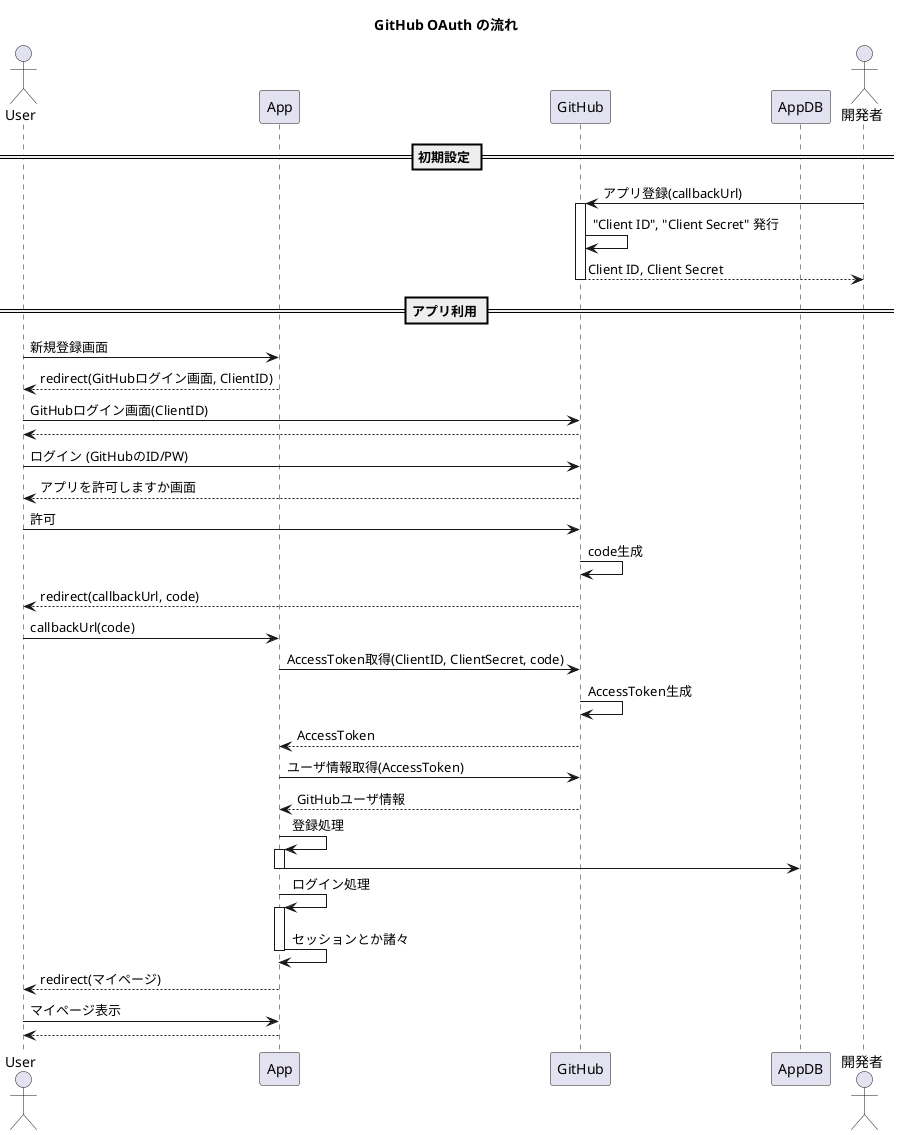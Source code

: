 @startuml
title GitHub OAuth の流れ

actor User
participant App
participant GitHub
participant AppDB
actor 開発者

== 初期設定 ==

開発者 -> GitHub: アプリ登録(callbackUrl)
activate GitHub
  GitHub -> GitHub: "Client ID", "Client Secret" 発行
  開発者 <-- GitHub: Client ID, Client Secret
deactivate GitHub

== アプリ利用 ==

User -> App: 新規登録画面
User <-- App: redirect(GitHubログイン画面, ClientID)
User -> GitHub: GitHubログイン画面(ClientID)
User <-- GitHub
User -> GitHub: ログイン (GitHubのID/PW)
User <-- GitHub: アプリを許可しますか画面
User -> GitHub: 許可
GitHub -> GitHub: code生成
User <-- GitHub: redirect(callbackUrl, code)
User -> App: callbackUrl(code)
App -> GitHub: AccessToken取得(ClientID, ClientSecret, code)
GitHub -> GitHub: AccessToken生成
App <-- GitHub: AccessToken
App -> GitHub: ユーザ情報取得(AccessToken)
App <-- GitHub: GitHubユーザ情報
App -> App: 登録処理
activate App
  App -> AppDB
deactivate App
App -> App: ログイン処理
activate App
  App -> App: セッションとか諸々
deactivate App
User <-- App: redirect(マイページ)
User -> App: マイページ表示
User <-- App
@enduml

